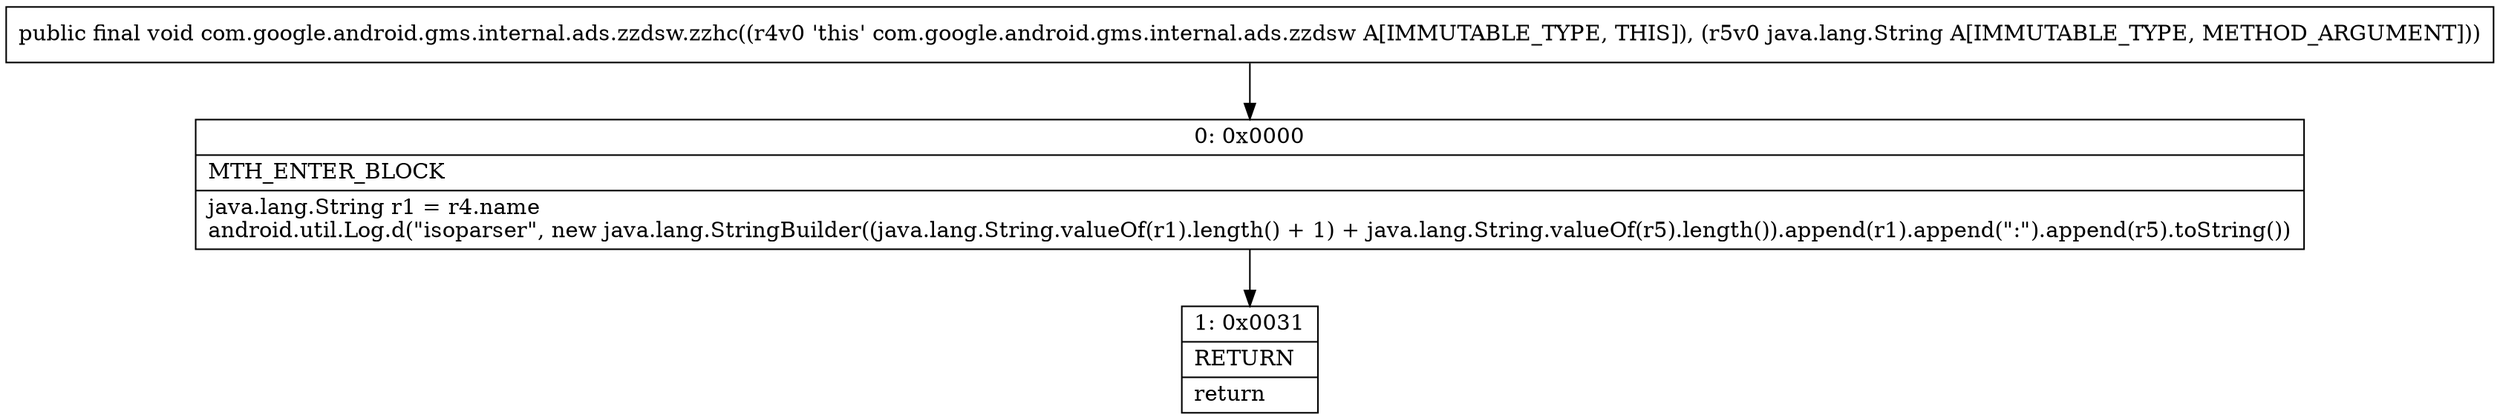 digraph "CFG forcom.google.android.gms.internal.ads.zzdsw.zzhc(Ljava\/lang\/String;)V" {
Node_0 [shape=record,label="{0\:\ 0x0000|MTH_ENTER_BLOCK\l|java.lang.String r1 = r4.name\landroid.util.Log.d(\"isoparser\", new java.lang.StringBuilder((java.lang.String.valueOf(r1).length() + 1) + java.lang.String.valueOf(r5).length()).append(r1).append(\":\").append(r5).toString())\l}"];
Node_1 [shape=record,label="{1\:\ 0x0031|RETURN\l|return\l}"];
MethodNode[shape=record,label="{public final void com.google.android.gms.internal.ads.zzdsw.zzhc((r4v0 'this' com.google.android.gms.internal.ads.zzdsw A[IMMUTABLE_TYPE, THIS]), (r5v0 java.lang.String A[IMMUTABLE_TYPE, METHOD_ARGUMENT])) }"];
MethodNode -> Node_0;
Node_0 -> Node_1;
}

